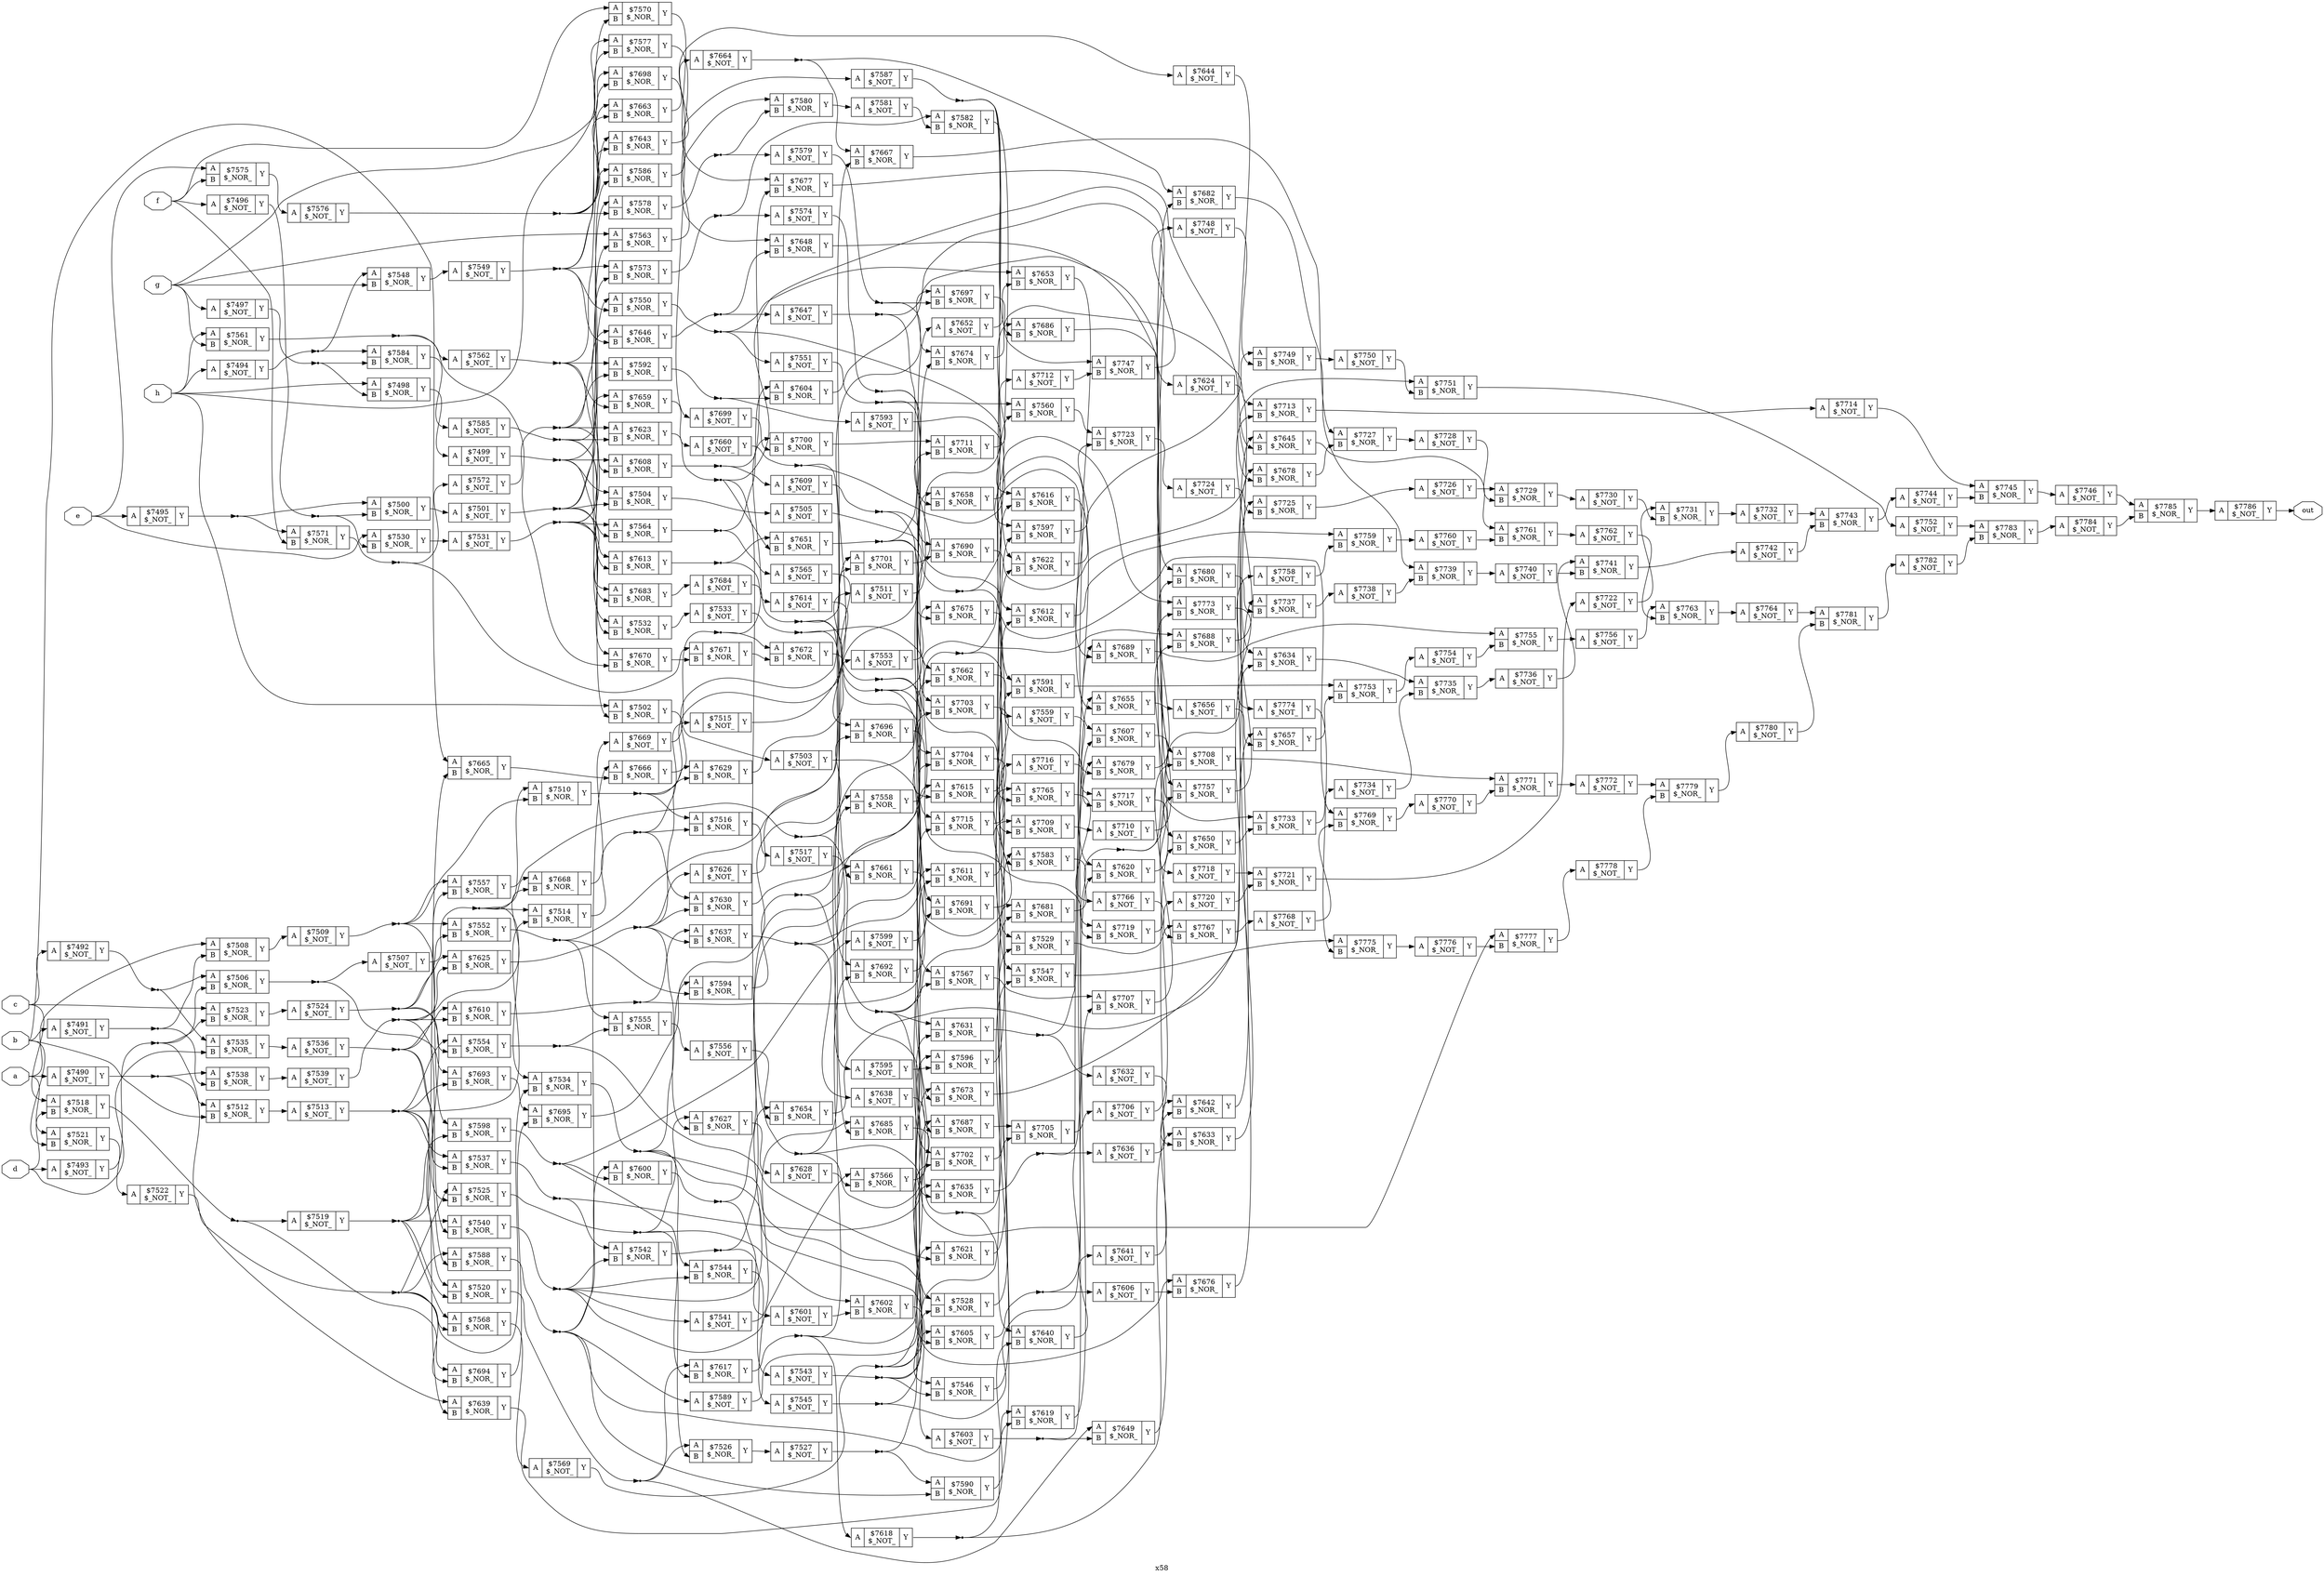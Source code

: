 digraph "x58" {
label="x58";
rankdir="LR";
remincross=true;
n297 [ shape=octagon, label="a", color="black", fontcolor="black" ];
n298 [ shape=octagon, label="b", color="black", fontcolor="black" ];
n299 [ shape=octagon, label="c", color="black", fontcolor="black" ];
n300 [ shape=octagon, label="d", color="black", fontcolor="black" ];
n301 [ shape=octagon, label="e", color="black", fontcolor="black" ];
n302 [ shape=octagon, label="f", color="black", fontcolor="black" ];
n303 [ shape=octagon, label="g", color="black", fontcolor="black" ];
n304 [ shape=octagon, label="h", color="black", fontcolor="black" ];
n305 [ shape=octagon, label="out", color="black", fontcolor="black" ];
c308 [ shape=record, label="{{<p306> A}|$7490\n$_NOT_|{<p307> Y}}" ];
c309 [ shape=record, label="{{<p306> A}|$7491\n$_NOT_|{<p307> Y}}" ];
c310 [ shape=record, label="{{<p306> A}|$7492\n$_NOT_|{<p307> Y}}" ];
c311 [ shape=record, label="{{<p306> A}|$7493\n$_NOT_|{<p307> Y}}" ];
c312 [ shape=record, label="{{<p306> A}|$7494\n$_NOT_|{<p307> Y}}" ];
c313 [ shape=record, label="{{<p306> A}|$7495\n$_NOT_|{<p307> Y}}" ];
c314 [ shape=record, label="{{<p306> A}|$7496\n$_NOT_|{<p307> Y}}" ];
c315 [ shape=record, label="{{<p306> A}|$7497\n$_NOT_|{<p307> Y}}" ];
c317 [ shape=record, label="{{<p306> A|<p316> B}|$7498\n$_NOR_|{<p307> Y}}" ];
c318 [ shape=record, label="{{<p306> A}|$7499\n$_NOT_|{<p307> Y}}" ];
c319 [ shape=record, label="{{<p306> A|<p316> B}|$7500\n$_NOR_|{<p307> Y}}" ];
c320 [ shape=record, label="{{<p306> A}|$7501\n$_NOT_|{<p307> Y}}" ];
c321 [ shape=record, label="{{<p306> A|<p316> B}|$7502\n$_NOR_|{<p307> Y}}" ];
c322 [ shape=record, label="{{<p306> A}|$7503\n$_NOT_|{<p307> Y}}" ];
c323 [ shape=record, label="{{<p306> A|<p316> B}|$7504\n$_NOR_|{<p307> Y}}" ];
c324 [ shape=record, label="{{<p306> A}|$7505\n$_NOT_|{<p307> Y}}" ];
c325 [ shape=record, label="{{<p306> A|<p316> B}|$7506\n$_NOR_|{<p307> Y}}" ];
c326 [ shape=record, label="{{<p306> A}|$7507\n$_NOT_|{<p307> Y}}" ];
c327 [ shape=record, label="{{<p306> A|<p316> B}|$7508\n$_NOR_|{<p307> Y}}" ];
c328 [ shape=record, label="{{<p306> A}|$7509\n$_NOT_|{<p307> Y}}" ];
c329 [ shape=record, label="{{<p306> A|<p316> B}|$7510\n$_NOR_|{<p307> Y}}" ];
c330 [ shape=record, label="{{<p306> A}|$7511\n$_NOT_|{<p307> Y}}" ];
c331 [ shape=record, label="{{<p306> A|<p316> B}|$7512\n$_NOR_|{<p307> Y}}" ];
c332 [ shape=record, label="{{<p306> A}|$7513\n$_NOT_|{<p307> Y}}" ];
c333 [ shape=record, label="{{<p306> A|<p316> B}|$7514\n$_NOR_|{<p307> Y}}" ];
c334 [ shape=record, label="{{<p306> A}|$7515\n$_NOT_|{<p307> Y}}" ];
c335 [ shape=record, label="{{<p306> A|<p316> B}|$7516\n$_NOR_|{<p307> Y}}" ];
c336 [ shape=record, label="{{<p306> A}|$7517\n$_NOT_|{<p307> Y}}" ];
c337 [ shape=record, label="{{<p306> A|<p316> B}|$7518\n$_NOR_|{<p307> Y}}" ];
c338 [ shape=record, label="{{<p306> A}|$7519\n$_NOT_|{<p307> Y}}" ];
c339 [ shape=record, label="{{<p306> A|<p316> B}|$7520\n$_NOR_|{<p307> Y}}" ];
c340 [ shape=record, label="{{<p306> A|<p316> B}|$7521\n$_NOR_|{<p307> Y}}" ];
c341 [ shape=record, label="{{<p306> A}|$7522\n$_NOT_|{<p307> Y}}" ];
c342 [ shape=record, label="{{<p306> A|<p316> B}|$7523\n$_NOR_|{<p307> Y}}" ];
c343 [ shape=record, label="{{<p306> A}|$7524\n$_NOT_|{<p307> Y}}" ];
c344 [ shape=record, label="{{<p306> A|<p316> B}|$7525\n$_NOR_|{<p307> Y}}" ];
c345 [ shape=record, label="{{<p306> A|<p316> B}|$7526\n$_NOR_|{<p307> Y}}" ];
c346 [ shape=record, label="{{<p306> A}|$7527\n$_NOT_|{<p307> Y}}" ];
c347 [ shape=record, label="{{<p306> A|<p316> B}|$7528\n$_NOR_|{<p307> Y}}" ];
c348 [ shape=record, label="{{<p306> A|<p316> B}|$7529\n$_NOR_|{<p307> Y}}" ];
c349 [ shape=record, label="{{<p306> A|<p316> B}|$7530\n$_NOR_|{<p307> Y}}" ];
c350 [ shape=record, label="{{<p306> A}|$7531\n$_NOT_|{<p307> Y}}" ];
c351 [ shape=record, label="{{<p306> A|<p316> B}|$7532\n$_NOR_|{<p307> Y}}" ];
c352 [ shape=record, label="{{<p306> A}|$7533\n$_NOT_|{<p307> Y}}" ];
c353 [ shape=record, label="{{<p306> A|<p316> B}|$7534\n$_NOR_|{<p307> Y}}" ];
c354 [ shape=record, label="{{<p306> A|<p316> B}|$7535\n$_NOR_|{<p307> Y}}" ];
c355 [ shape=record, label="{{<p306> A}|$7536\n$_NOT_|{<p307> Y}}" ];
c356 [ shape=record, label="{{<p306> A|<p316> B}|$7537\n$_NOR_|{<p307> Y}}" ];
c357 [ shape=record, label="{{<p306> A|<p316> B}|$7538\n$_NOR_|{<p307> Y}}" ];
c358 [ shape=record, label="{{<p306> A}|$7539\n$_NOT_|{<p307> Y}}" ];
c359 [ shape=record, label="{{<p306> A|<p316> B}|$7540\n$_NOR_|{<p307> Y}}" ];
c360 [ shape=record, label="{{<p306> A}|$7541\n$_NOT_|{<p307> Y}}" ];
c361 [ shape=record, label="{{<p306> A|<p316> B}|$7542\n$_NOR_|{<p307> Y}}" ];
c362 [ shape=record, label="{{<p306> A}|$7543\n$_NOT_|{<p307> Y}}" ];
c363 [ shape=record, label="{{<p306> A|<p316> B}|$7544\n$_NOR_|{<p307> Y}}" ];
c364 [ shape=record, label="{{<p306> A}|$7545\n$_NOT_|{<p307> Y}}" ];
c365 [ shape=record, label="{{<p306> A|<p316> B}|$7546\n$_NOR_|{<p307> Y}}" ];
c366 [ shape=record, label="{{<p306> A|<p316> B}|$7547\n$_NOR_|{<p307> Y}}" ];
c367 [ shape=record, label="{{<p306> A|<p316> B}|$7548\n$_NOR_|{<p307> Y}}" ];
c368 [ shape=record, label="{{<p306> A}|$7549\n$_NOT_|{<p307> Y}}" ];
c369 [ shape=record, label="{{<p306> A|<p316> B}|$7550\n$_NOR_|{<p307> Y}}" ];
c370 [ shape=record, label="{{<p306> A}|$7551\n$_NOT_|{<p307> Y}}" ];
c371 [ shape=record, label="{{<p306> A|<p316> B}|$7552\n$_NOR_|{<p307> Y}}" ];
c372 [ shape=record, label="{{<p306> A}|$7553\n$_NOT_|{<p307> Y}}" ];
c373 [ shape=record, label="{{<p306> A|<p316> B}|$7554\n$_NOR_|{<p307> Y}}" ];
c374 [ shape=record, label="{{<p306> A|<p316> B}|$7555\n$_NOR_|{<p307> Y}}" ];
c375 [ shape=record, label="{{<p306> A}|$7556\n$_NOT_|{<p307> Y}}" ];
c376 [ shape=record, label="{{<p306> A|<p316> B}|$7557\n$_NOR_|{<p307> Y}}" ];
c377 [ shape=record, label="{{<p306> A|<p316> B}|$7558\n$_NOR_|{<p307> Y}}" ];
c378 [ shape=record, label="{{<p306> A}|$7559\n$_NOT_|{<p307> Y}}" ];
c379 [ shape=record, label="{{<p306> A|<p316> B}|$7560\n$_NOR_|{<p307> Y}}" ];
c380 [ shape=record, label="{{<p306> A|<p316> B}|$7561\n$_NOR_|{<p307> Y}}" ];
c381 [ shape=record, label="{{<p306> A}|$7562\n$_NOT_|{<p307> Y}}" ];
c382 [ shape=record, label="{{<p306> A|<p316> B}|$7563\n$_NOR_|{<p307> Y}}" ];
c383 [ shape=record, label="{{<p306> A|<p316> B}|$7564\n$_NOR_|{<p307> Y}}" ];
c384 [ shape=record, label="{{<p306> A}|$7565\n$_NOT_|{<p307> Y}}" ];
c385 [ shape=record, label="{{<p306> A|<p316> B}|$7566\n$_NOR_|{<p307> Y}}" ];
c386 [ shape=record, label="{{<p306> A|<p316> B}|$7567\n$_NOR_|{<p307> Y}}" ];
c387 [ shape=record, label="{{<p306> A|<p316> B}|$7568\n$_NOR_|{<p307> Y}}" ];
c388 [ shape=record, label="{{<p306> A}|$7569\n$_NOT_|{<p307> Y}}" ];
c389 [ shape=record, label="{{<p306> A|<p316> B}|$7570\n$_NOR_|{<p307> Y}}" ];
c390 [ shape=record, label="{{<p306> A|<p316> B}|$7571\n$_NOR_|{<p307> Y}}" ];
c391 [ shape=record, label="{{<p306> A}|$7572\n$_NOT_|{<p307> Y}}" ];
c392 [ shape=record, label="{{<p306> A|<p316> B}|$7573\n$_NOR_|{<p307> Y}}" ];
c393 [ shape=record, label="{{<p306> A}|$7574\n$_NOT_|{<p307> Y}}" ];
c394 [ shape=record, label="{{<p306> A|<p316> B}|$7575\n$_NOR_|{<p307> Y}}" ];
c395 [ shape=record, label="{{<p306> A}|$7576\n$_NOT_|{<p307> Y}}" ];
c396 [ shape=record, label="{{<p306> A|<p316> B}|$7577\n$_NOR_|{<p307> Y}}" ];
c397 [ shape=record, label="{{<p306> A|<p316> B}|$7578\n$_NOR_|{<p307> Y}}" ];
c398 [ shape=record, label="{{<p306> A}|$7579\n$_NOT_|{<p307> Y}}" ];
c399 [ shape=record, label="{{<p306> A|<p316> B}|$7580\n$_NOR_|{<p307> Y}}" ];
c400 [ shape=record, label="{{<p306> A}|$7581\n$_NOT_|{<p307> Y}}" ];
c401 [ shape=record, label="{{<p306> A|<p316> B}|$7582\n$_NOR_|{<p307> Y}}" ];
c402 [ shape=record, label="{{<p306> A|<p316> B}|$7583\n$_NOR_|{<p307> Y}}" ];
c403 [ shape=record, label="{{<p306> A|<p316> B}|$7584\n$_NOR_|{<p307> Y}}" ];
c404 [ shape=record, label="{{<p306> A}|$7585\n$_NOT_|{<p307> Y}}" ];
c405 [ shape=record, label="{{<p306> A|<p316> B}|$7586\n$_NOR_|{<p307> Y}}" ];
c406 [ shape=record, label="{{<p306> A}|$7587\n$_NOT_|{<p307> Y}}" ];
c407 [ shape=record, label="{{<p306> A|<p316> B}|$7588\n$_NOR_|{<p307> Y}}" ];
c408 [ shape=record, label="{{<p306> A}|$7589\n$_NOT_|{<p307> Y}}" ];
c409 [ shape=record, label="{{<p306> A|<p316> B}|$7590\n$_NOR_|{<p307> Y}}" ];
c410 [ shape=record, label="{{<p306> A|<p316> B}|$7591\n$_NOR_|{<p307> Y}}" ];
c411 [ shape=record, label="{{<p306> A|<p316> B}|$7592\n$_NOR_|{<p307> Y}}" ];
c412 [ shape=record, label="{{<p306> A}|$7593\n$_NOT_|{<p307> Y}}" ];
c413 [ shape=record, label="{{<p306> A|<p316> B}|$7594\n$_NOR_|{<p307> Y}}" ];
c414 [ shape=record, label="{{<p306> A}|$7595\n$_NOT_|{<p307> Y}}" ];
c415 [ shape=record, label="{{<p306> A|<p316> B}|$7596\n$_NOR_|{<p307> Y}}" ];
c416 [ shape=record, label="{{<p306> A|<p316> B}|$7597\n$_NOR_|{<p307> Y}}" ];
c417 [ shape=record, label="{{<p306> A|<p316> B}|$7598\n$_NOR_|{<p307> Y}}" ];
c418 [ shape=record, label="{{<p306> A}|$7599\n$_NOT_|{<p307> Y}}" ];
c419 [ shape=record, label="{{<p306> A|<p316> B}|$7600\n$_NOR_|{<p307> Y}}" ];
c420 [ shape=record, label="{{<p306> A}|$7601\n$_NOT_|{<p307> Y}}" ];
c421 [ shape=record, label="{{<p306> A|<p316> B}|$7602\n$_NOR_|{<p307> Y}}" ];
c422 [ shape=record, label="{{<p306> A}|$7603\n$_NOT_|{<p307> Y}}" ];
c423 [ shape=record, label="{{<p306> A|<p316> B}|$7604\n$_NOR_|{<p307> Y}}" ];
c424 [ shape=record, label="{{<p306> A|<p316> B}|$7605\n$_NOR_|{<p307> Y}}" ];
c425 [ shape=record, label="{{<p306> A}|$7606\n$_NOT_|{<p307> Y}}" ];
c426 [ shape=record, label="{{<p306> A|<p316> B}|$7607\n$_NOR_|{<p307> Y}}" ];
c427 [ shape=record, label="{{<p306> A|<p316> B}|$7608\n$_NOR_|{<p307> Y}}" ];
c428 [ shape=record, label="{{<p306> A}|$7609\n$_NOT_|{<p307> Y}}" ];
c429 [ shape=record, label="{{<p306> A|<p316> B}|$7610\n$_NOR_|{<p307> Y}}" ];
c430 [ shape=record, label="{{<p306> A|<p316> B}|$7611\n$_NOR_|{<p307> Y}}" ];
c431 [ shape=record, label="{{<p306> A|<p316> B}|$7612\n$_NOR_|{<p307> Y}}" ];
c432 [ shape=record, label="{{<p306> A|<p316> B}|$7613\n$_NOR_|{<p307> Y}}" ];
c433 [ shape=record, label="{{<p306> A}|$7614\n$_NOT_|{<p307> Y}}" ];
c434 [ shape=record, label="{{<p306> A|<p316> B}|$7615\n$_NOR_|{<p307> Y}}" ];
c435 [ shape=record, label="{{<p306> A|<p316> B}|$7616\n$_NOR_|{<p307> Y}}" ];
c436 [ shape=record, label="{{<p306> A|<p316> B}|$7617\n$_NOR_|{<p307> Y}}" ];
c437 [ shape=record, label="{{<p306> A}|$7618\n$_NOT_|{<p307> Y}}" ];
c438 [ shape=record, label="{{<p306> A|<p316> B}|$7619\n$_NOR_|{<p307> Y}}" ];
c439 [ shape=record, label="{{<p306> A|<p316> B}|$7620\n$_NOR_|{<p307> Y}}" ];
c440 [ shape=record, label="{{<p306> A|<p316> B}|$7621\n$_NOR_|{<p307> Y}}" ];
c441 [ shape=record, label="{{<p306> A|<p316> B}|$7622\n$_NOR_|{<p307> Y}}" ];
c442 [ shape=record, label="{{<p306> A|<p316> B}|$7623\n$_NOR_|{<p307> Y}}" ];
c443 [ shape=record, label="{{<p306> A}|$7624\n$_NOT_|{<p307> Y}}" ];
c444 [ shape=record, label="{{<p306> A|<p316> B}|$7625\n$_NOR_|{<p307> Y}}" ];
c445 [ shape=record, label="{{<p306> A}|$7626\n$_NOT_|{<p307> Y}}" ];
c446 [ shape=record, label="{{<p306> A|<p316> B}|$7627\n$_NOR_|{<p307> Y}}" ];
c447 [ shape=record, label="{{<p306> A}|$7628\n$_NOT_|{<p307> Y}}" ];
c448 [ shape=record, label="{{<p306> A|<p316> B}|$7629\n$_NOR_|{<p307> Y}}" ];
c449 [ shape=record, label="{{<p306> A|<p316> B}|$7630\n$_NOR_|{<p307> Y}}" ];
c450 [ shape=record, label="{{<p306> A|<p316> B}|$7631\n$_NOR_|{<p307> Y}}" ];
c451 [ shape=record, label="{{<p306> A}|$7632\n$_NOT_|{<p307> Y}}" ];
c452 [ shape=record, label="{{<p306> A|<p316> B}|$7633\n$_NOR_|{<p307> Y}}" ];
c453 [ shape=record, label="{{<p306> A|<p316> B}|$7634\n$_NOR_|{<p307> Y}}" ];
c454 [ shape=record, label="{{<p306> A|<p316> B}|$7635\n$_NOR_|{<p307> Y}}" ];
c455 [ shape=record, label="{{<p306> A}|$7636\n$_NOT_|{<p307> Y}}" ];
c456 [ shape=record, label="{{<p306> A|<p316> B}|$7637\n$_NOR_|{<p307> Y}}" ];
c457 [ shape=record, label="{{<p306> A}|$7638\n$_NOT_|{<p307> Y}}" ];
c458 [ shape=record, label="{{<p306> A|<p316> B}|$7639\n$_NOR_|{<p307> Y}}" ];
c459 [ shape=record, label="{{<p306> A|<p316> B}|$7640\n$_NOR_|{<p307> Y}}" ];
c460 [ shape=record, label="{{<p306> A}|$7641\n$_NOT_|{<p307> Y}}" ];
c461 [ shape=record, label="{{<p306> A|<p316> B}|$7642\n$_NOR_|{<p307> Y}}" ];
c462 [ shape=record, label="{{<p306> A|<p316> B}|$7643\n$_NOR_|{<p307> Y}}" ];
c463 [ shape=record, label="{{<p306> A}|$7644\n$_NOT_|{<p307> Y}}" ];
c464 [ shape=record, label="{{<p306> A|<p316> B}|$7645\n$_NOR_|{<p307> Y}}" ];
c465 [ shape=record, label="{{<p306> A|<p316> B}|$7646\n$_NOR_|{<p307> Y}}" ];
c466 [ shape=record, label="{{<p306> A}|$7647\n$_NOT_|{<p307> Y}}" ];
c467 [ shape=record, label="{{<p306> A|<p316> B}|$7648\n$_NOR_|{<p307> Y}}" ];
c468 [ shape=record, label="{{<p306> A|<p316> B}|$7649\n$_NOR_|{<p307> Y}}" ];
c469 [ shape=record, label="{{<p306> A|<p316> B}|$7650\n$_NOR_|{<p307> Y}}" ];
c470 [ shape=record, label="{{<p306> A|<p316> B}|$7651\n$_NOR_|{<p307> Y}}" ];
c471 [ shape=record, label="{{<p306> A}|$7652\n$_NOT_|{<p307> Y}}" ];
c472 [ shape=record, label="{{<p306> A|<p316> B}|$7653\n$_NOR_|{<p307> Y}}" ];
c473 [ shape=record, label="{{<p306> A|<p316> B}|$7654\n$_NOR_|{<p307> Y}}" ];
c474 [ shape=record, label="{{<p306> A|<p316> B}|$7655\n$_NOR_|{<p307> Y}}" ];
c475 [ shape=record, label="{{<p306> A}|$7656\n$_NOT_|{<p307> Y}}" ];
c476 [ shape=record, label="{{<p306> A|<p316> B}|$7657\n$_NOR_|{<p307> Y}}" ];
c477 [ shape=record, label="{{<p306> A|<p316> B}|$7658\n$_NOR_|{<p307> Y}}" ];
c478 [ shape=record, label="{{<p306> A|<p316> B}|$7659\n$_NOR_|{<p307> Y}}" ];
c479 [ shape=record, label="{{<p306> A}|$7660\n$_NOT_|{<p307> Y}}" ];
c480 [ shape=record, label="{{<p306> A|<p316> B}|$7661\n$_NOR_|{<p307> Y}}" ];
c481 [ shape=record, label="{{<p306> A|<p316> B}|$7662\n$_NOR_|{<p307> Y}}" ];
c482 [ shape=record, label="{{<p306> A|<p316> B}|$7663\n$_NOR_|{<p307> Y}}" ];
c483 [ shape=record, label="{{<p306> A}|$7664\n$_NOT_|{<p307> Y}}" ];
c484 [ shape=record, label="{{<p306> A|<p316> B}|$7665\n$_NOR_|{<p307> Y}}" ];
c485 [ shape=record, label="{{<p306> A|<p316> B}|$7666\n$_NOR_|{<p307> Y}}" ];
c486 [ shape=record, label="{{<p306> A|<p316> B}|$7667\n$_NOR_|{<p307> Y}}" ];
c487 [ shape=record, label="{{<p306> A|<p316> B}|$7668\n$_NOR_|{<p307> Y}}" ];
c488 [ shape=record, label="{{<p306> A}|$7669\n$_NOT_|{<p307> Y}}" ];
c489 [ shape=record, label="{{<p306> A|<p316> B}|$7670\n$_NOR_|{<p307> Y}}" ];
c490 [ shape=record, label="{{<p306> A|<p316> B}|$7671\n$_NOR_|{<p307> Y}}" ];
c491 [ shape=record, label="{{<p306> A|<p316> B}|$7672\n$_NOR_|{<p307> Y}}" ];
c492 [ shape=record, label="{{<p306> A|<p316> B}|$7673\n$_NOR_|{<p307> Y}}" ];
c493 [ shape=record, label="{{<p306> A|<p316> B}|$7674\n$_NOR_|{<p307> Y}}" ];
c494 [ shape=record, label="{{<p306> A|<p316> B}|$7675\n$_NOR_|{<p307> Y}}" ];
c495 [ shape=record, label="{{<p306> A|<p316> B}|$7676\n$_NOR_|{<p307> Y}}" ];
c496 [ shape=record, label="{{<p306> A|<p316> B}|$7677\n$_NOR_|{<p307> Y}}" ];
c497 [ shape=record, label="{{<p306> A|<p316> B}|$7678\n$_NOR_|{<p307> Y}}" ];
c498 [ shape=record, label="{{<p306> A|<p316> B}|$7679\n$_NOR_|{<p307> Y}}" ];
c499 [ shape=record, label="{{<p306> A|<p316> B}|$7680\n$_NOR_|{<p307> Y}}" ];
c500 [ shape=record, label="{{<p306> A|<p316> B}|$7681\n$_NOR_|{<p307> Y}}" ];
c501 [ shape=record, label="{{<p306> A|<p316> B}|$7682\n$_NOR_|{<p307> Y}}" ];
c502 [ shape=record, label="{{<p306> A|<p316> B}|$7683\n$_NOR_|{<p307> Y}}" ];
c503 [ shape=record, label="{{<p306> A}|$7684\n$_NOT_|{<p307> Y}}" ];
c504 [ shape=record, label="{{<p306> A|<p316> B}|$7685\n$_NOR_|{<p307> Y}}" ];
c505 [ shape=record, label="{{<p306> A|<p316> B}|$7686\n$_NOR_|{<p307> Y}}" ];
c506 [ shape=record, label="{{<p306> A|<p316> B}|$7687\n$_NOR_|{<p307> Y}}" ];
c507 [ shape=record, label="{{<p306> A|<p316> B}|$7688\n$_NOR_|{<p307> Y}}" ];
c508 [ shape=record, label="{{<p306> A|<p316> B}|$7689\n$_NOR_|{<p307> Y}}" ];
c509 [ shape=record, label="{{<p306> A|<p316> B}|$7690\n$_NOR_|{<p307> Y}}" ];
c510 [ shape=record, label="{{<p306> A|<p316> B}|$7691\n$_NOR_|{<p307> Y}}" ];
c511 [ shape=record, label="{{<p306> A|<p316> B}|$7692\n$_NOR_|{<p307> Y}}" ];
c512 [ shape=record, label="{{<p306> A|<p316> B}|$7693\n$_NOR_|{<p307> Y}}" ];
c513 [ shape=record, label="{{<p306> A|<p316> B}|$7694\n$_NOR_|{<p307> Y}}" ];
c514 [ shape=record, label="{{<p306> A|<p316> B}|$7695\n$_NOR_|{<p307> Y}}" ];
c515 [ shape=record, label="{{<p306> A|<p316> B}|$7696\n$_NOR_|{<p307> Y}}" ];
c516 [ shape=record, label="{{<p306> A|<p316> B}|$7697\n$_NOR_|{<p307> Y}}" ];
c517 [ shape=record, label="{{<p306> A|<p316> B}|$7698\n$_NOR_|{<p307> Y}}" ];
c518 [ shape=record, label="{{<p306> A}|$7699\n$_NOT_|{<p307> Y}}" ];
c519 [ shape=record, label="{{<p306> A|<p316> B}|$7700\n$_NOR_|{<p307> Y}}" ];
c520 [ shape=record, label="{{<p306> A|<p316> B}|$7701\n$_NOR_|{<p307> Y}}" ];
c521 [ shape=record, label="{{<p306> A|<p316> B}|$7702\n$_NOR_|{<p307> Y}}" ];
c522 [ shape=record, label="{{<p306> A|<p316> B}|$7703\n$_NOR_|{<p307> Y}}" ];
c523 [ shape=record, label="{{<p306> A|<p316> B}|$7704\n$_NOR_|{<p307> Y}}" ];
c524 [ shape=record, label="{{<p306> A|<p316> B}|$7705\n$_NOR_|{<p307> Y}}" ];
c525 [ shape=record, label="{{<p306> A}|$7706\n$_NOT_|{<p307> Y}}" ];
c526 [ shape=record, label="{{<p306> A|<p316> B}|$7707\n$_NOR_|{<p307> Y}}" ];
c527 [ shape=record, label="{{<p306> A|<p316> B}|$7708\n$_NOR_|{<p307> Y}}" ];
c528 [ shape=record, label="{{<p306> A|<p316> B}|$7709\n$_NOR_|{<p307> Y}}" ];
c529 [ shape=record, label="{{<p306> A}|$7710\n$_NOT_|{<p307> Y}}" ];
c530 [ shape=record, label="{{<p306> A|<p316> B}|$7711\n$_NOR_|{<p307> Y}}" ];
c531 [ shape=record, label="{{<p306> A}|$7712\n$_NOT_|{<p307> Y}}" ];
c532 [ shape=record, label="{{<p306> A|<p316> B}|$7713\n$_NOR_|{<p307> Y}}" ];
c533 [ shape=record, label="{{<p306> A}|$7714\n$_NOT_|{<p307> Y}}" ];
c534 [ shape=record, label="{{<p306> A|<p316> B}|$7715\n$_NOR_|{<p307> Y}}" ];
c535 [ shape=record, label="{{<p306> A}|$7716\n$_NOT_|{<p307> Y}}" ];
c536 [ shape=record, label="{{<p306> A|<p316> B}|$7717\n$_NOR_|{<p307> Y}}" ];
c537 [ shape=record, label="{{<p306> A}|$7718\n$_NOT_|{<p307> Y}}" ];
c538 [ shape=record, label="{{<p306> A|<p316> B}|$7719\n$_NOR_|{<p307> Y}}" ];
c539 [ shape=record, label="{{<p306> A}|$7720\n$_NOT_|{<p307> Y}}" ];
c540 [ shape=record, label="{{<p306> A|<p316> B}|$7721\n$_NOR_|{<p307> Y}}" ];
c541 [ shape=record, label="{{<p306> A}|$7722\n$_NOT_|{<p307> Y}}" ];
c542 [ shape=record, label="{{<p306> A|<p316> B}|$7723\n$_NOR_|{<p307> Y}}" ];
c543 [ shape=record, label="{{<p306> A}|$7724\n$_NOT_|{<p307> Y}}" ];
c544 [ shape=record, label="{{<p306> A|<p316> B}|$7725\n$_NOR_|{<p307> Y}}" ];
c545 [ shape=record, label="{{<p306> A}|$7726\n$_NOT_|{<p307> Y}}" ];
c546 [ shape=record, label="{{<p306> A|<p316> B}|$7727\n$_NOR_|{<p307> Y}}" ];
c547 [ shape=record, label="{{<p306> A}|$7728\n$_NOT_|{<p307> Y}}" ];
c548 [ shape=record, label="{{<p306> A|<p316> B}|$7729\n$_NOR_|{<p307> Y}}" ];
c549 [ shape=record, label="{{<p306> A}|$7730\n$_NOT_|{<p307> Y}}" ];
c550 [ shape=record, label="{{<p306> A|<p316> B}|$7731\n$_NOR_|{<p307> Y}}" ];
c551 [ shape=record, label="{{<p306> A}|$7732\n$_NOT_|{<p307> Y}}" ];
c552 [ shape=record, label="{{<p306> A|<p316> B}|$7733\n$_NOR_|{<p307> Y}}" ];
c553 [ shape=record, label="{{<p306> A}|$7734\n$_NOT_|{<p307> Y}}" ];
c554 [ shape=record, label="{{<p306> A|<p316> B}|$7735\n$_NOR_|{<p307> Y}}" ];
c555 [ shape=record, label="{{<p306> A}|$7736\n$_NOT_|{<p307> Y}}" ];
c556 [ shape=record, label="{{<p306> A|<p316> B}|$7737\n$_NOR_|{<p307> Y}}" ];
c557 [ shape=record, label="{{<p306> A}|$7738\n$_NOT_|{<p307> Y}}" ];
c558 [ shape=record, label="{{<p306> A|<p316> B}|$7739\n$_NOR_|{<p307> Y}}" ];
c559 [ shape=record, label="{{<p306> A}|$7740\n$_NOT_|{<p307> Y}}" ];
c560 [ shape=record, label="{{<p306> A|<p316> B}|$7741\n$_NOR_|{<p307> Y}}" ];
c561 [ shape=record, label="{{<p306> A}|$7742\n$_NOT_|{<p307> Y}}" ];
c562 [ shape=record, label="{{<p306> A|<p316> B}|$7743\n$_NOR_|{<p307> Y}}" ];
c563 [ shape=record, label="{{<p306> A}|$7744\n$_NOT_|{<p307> Y}}" ];
c564 [ shape=record, label="{{<p306> A|<p316> B}|$7745\n$_NOR_|{<p307> Y}}" ];
c565 [ shape=record, label="{{<p306> A}|$7746\n$_NOT_|{<p307> Y}}" ];
c566 [ shape=record, label="{{<p306> A|<p316> B}|$7747\n$_NOR_|{<p307> Y}}" ];
c567 [ shape=record, label="{{<p306> A}|$7748\n$_NOT_|{<p307> Y}}" ];
c568 [ shape=record, label="{{<p306> A|<p316> B}|$7749\n$_NOR_|{<p307> Y}}" ];
c569 [ shape=record, label="{{<p306> A}|$7750\n$_NOT_|{<p307> Y}}" ];
c570 [ shape=record, label="{{<p306> A|<p316> B}|$7751\n$_NOR_|{<p307> Y}}" ];
c571 [ shape=record, label="{{<p306> A}|$7752\n$_NOT_|{<p307> Y}}" ];
c572 [ shape=record, label="{{<p306> A|<p316> B}|$7753\n$_NOR_|{<p307> Y}}" ];
c573 [ shape=record, label="{{<p306> A}|$7754\n$_NOT_|{<p307> Y}}" ];
c574 [ shape=record, label="{{<p306> A|<p316> B}|$7755\n$_NOR_|{<p307> Y}}" ];
c575 [ shape=record, label="{{<p306> A}|$7756\n$_NOT_|{<p307> Y}}" ];
c576 [ shape=record, label="{{<p306> A|<p316> B}|$7757\n$_NOR_|{<p307> Y}}" ];
c577 [ shape=record, label="{{<p306> A}|$7758\n$_NOT_|{<p307> Y}}" ];
c578 [ shape=record, label="{{<p306> A|<p316> B}|$7759\n$_NOR_|{<p307> Y}}" ];
c579 [ shape=record, label="{{<p306> A}|$7760\n$_NOT_|{<p307> Y}}" ];
c580 [ shape=record, label="{{<p306> A|<p316> B}|$7761\n$_NOR_|{<p307> Y}}" ];
c581 [ shape=record, label="{{<p306> A}|$7762\n$_NOT_|{<p307> Y}}" ];
c582 [ shape=record, label="{{<p306> A|<p316> B}|$7763\n$_NOR_|{<p307> Y}}" ];
c583 [ shape=record, label="{{<p306> A}|$7764\n$_NOT_|{<p307> Y}}" ];
c584 [ shape=record, label="{{<p306> A|<p316> B}|$7765\n$_NOR_|{<p307> Y}}" ];
c585 [ shape=record, label="{{<p306> A}|$7766\n$_NOT_|{<p307> Y}}" ];
c586 [ shape=record, label="{{<p306> A|<p316> B}|$7767\n$_NOR_|{<p307> Y}}" ];
c587 [ shape=record, label="{{<p306> A}|$7768\n$_NOT_|{<p307> Y}}" ];
c588 [ shape=record, label="{{<p306> A|<p316> B}|$7769\n$_NOR_|{<p307> Y}}" ];
c589 [ shape=record, label="{{<p306> A}|$7770\n$_NOT_|{<p307> Y}}" ];
c590 [ shape=record, label="{{<p306> A|<p316> B}|$7771\n$_NOR_|{<p307> Y}}" ];
c591 [ shape=record, label="{{<p306> A}|$7772\n$_NOT_|{<p307> Y}}" ];
c592 [ shape=record, label="{{<p306> A|<p316> B}|$7773\n$_NOR_|{<p307> Y}}" ];
c593 [ shape=record, label="{{<p306> A}|$7774\n$_NOT_|{<p307> Y}}" ];
c594 [ shape=record, label="{{<p306> A|<p316> B}|$7775\n$_NOR_|{<p307> Y}}" ];
c595 [ shape=record, label="{{<p306> A}|$7776\n$_NOT_|{<p307> Y}}" ];
c596 [ shape=record, label="{{<p306> A|<p316> B}|$7777\n$_NOR_|{<p307> Y}}" ];
c597 [ shape=record, label="{{<p306> A}|$7778\n$_NOT_|{<p307> Y}}" ];
c598 [ shape=record, label="{{<p306> A|<p316> B}|$7779\n$_NOR_|{<p307> Y}}" ];
c599 [ shape=record, label="{{<p306> A}|$7780\n$_NOT_|{<p307> Y}}" ];
c600 [ shape=record, label="{{<p306> A|<p316> B}|$7781\n$_NOR_|{<p307> Y}}" ];
c601 [ shape=record, label="{{<p306> A}|$7782\n$_NOT_|{<p307> Y}}" ];
c602 [ shape=record, label="{{<p306> A|<p316> B}|$7783\n$_NOR_|{<p307> Y}}" ];
c603 [ shape=record, label="{{<p306> A}|$7784\n$_NOT_|{<p307> Y}}" ];
c604 [ shape=record, label="{{<p306> A|<p316> B}|$7785\n$_NOR_|{<p307> Y}}" ];
c605 [ shape=record, label="{{<p306> A}|$7786\n$_NOT_|{<p307> Y}}" ];
c399:p307:e -> c400:p306:w [color="black", label=""];
c408:p307:e -> c506:p306:w [color="black", label=""];
c489:p307:e -> c490:p316:w [color="black", label=""];
c490:p307:e -> c491:p316:w [color="black", label=""];
c491:p307:e -> c534:p306:w [color="black", label=""];
c492:p307:e -> c556:p306:w [color="black", label=""];
c493:p307:e -> c532:p306:w [color="black", label=""];
c494:p307:e -> c588:p306:w [color="black", label=""];
c495:p307:e -> c497:p306:w [color="black", label=""];
c496:p307:e -> c497:p316:w [color="black", label=""];
c497:p307:e -> c546:p316:w [color="black", label=""];
c498:p307:e -> c499:p316:w [color="black", label=""];
n11 [ shape=point ];
c308:p307:e -> n11:w [color="black", label=""];
n11:e -> c331:p306:w [color="black", label=""];
n11:e -> c357:p306:w [color="black", label=""];
n110 [ shape=point ];
c318:p307:e -> n110:w [color="black", label=""];
n110:e -> c323:p306:w [color="black", label=""];
n110:e -> c351:p306:w [color="black", label=""];
n110:e -> c397:p306:w [color="black", label=""];
n110:e -> c427:p306:w [color="black", label=""];
c499:p307:e -> c556:p316:w [color="black", label=""];
n112 [ shape=point ];
c500:p307:e -> n112:w [color="black", label=""];
n112:e -> c501:p316:w [color="black", label=""];
n112:e -> c507:p316:w [color="black", label=""];
c501:p307:e -> c558:p306:w [color="black", label=""];
c502:p307:e -> c503:p306:w [color="black", label=""];
n115 [ shape=point ];
c503:p307:e -> n115:w [color="black", label=""];
n115:e -> c504:p316:w [color="black", label=""];
n115:e -> c515:p306:w [color="black", label=""];
n115:e -> c520:p316:w [color="black", label=""];
c504:p307:e -> c596:p306:w [color="black", label=""];
c505:p307:e -> c576:p306:w [color="black", label=""];
c506:p307:e -> c524:p306:w [color="black", label=""];
c507:p307:e -> c532:p316:w [color="black", label=""];
c409:p307:e -> c410:p316:w [color="black", label=""];
c508:p307:e -> c574:p306:w [color="black", label=""];
c319:p307:e -> c320:p306:w [color="black", label=""];
c509:p307:e -> c570:p306:w [color="black", label=""];
c510:p307:e -> c584:p306:w [color="black", label=""];
c511:p307:e -> c534:p316:w [color="black", label=""];
c512:p307:e -> c514:p306:w [color="black", label=""];
c513:p307:e -> c514:p316:w [color="black", label=""];
c514:p307:e -> c515:p316:w [color="black", label=""];
c515:p307:e -> c538:p316:w [color="black", label=""];
c516:p307:e -> c566:p306:w [color="black", label=""];
c410:p307:e -> c572:p306:w [color="black", label=""];
c517:p307:e -> c518:p306:w [color="black", label=""];
c518:p307:e -> c519:p316:w [color="black", label=""];
n132 [ shape=point ];
c320:p307:e -> n132:w [color="black", label=""];
n132:e -> c321:p316:w [color="black", label=""];
n132:e -> c323:p316:w [color="black", label=""];
n132:e -> c369:p306:w [color="black", label=""];
n132:e -> c478:p306:w [color="black", label=""];
n132:e -> c502:p306:w [color="black", label=""];
c519:p307:e -> c530:p306:w [color="black", label=""];
c520:p307:e -> c530:p316:w [color="black", label=""];
c521:p307:e -> c524:p316:w [color="black", label=""];
c522:p307:e -> c584:p316:w [color="black", label=""];
c523:p307:e -> c528:p316:w [color="black", label=""];
c524:p307:e -> c525:p306:w [color="black", label=""];
c525:p307:e -> c576:p316:w [color="black", label=""];
n14 [ shape=point ];
c411:p307:e -> n14:w [color="black", label=""];
n14:e -> c412:p306:w [color="black", label=""];
n14:e -> c423:p316:w [color="black", label=""];
c526:p307:e -> c527:p316:w [color="black", label=""];
c527:p307:e -> c590:p306:w [color="black", label=""];
c528:p307:e -> c529:p306:w [color="black", label=""];
c321:p307:e -> c322:p306:w [color="black", label=""];
c529:p307:e -> c592:p316:w [color="black", label=""];
c530:p307:e -> c531:p306:w [color="black", label=""];
c531:p307:e -> c566:p316:w [color="black", label=""];
c532:p307:e -> c533:p306:w [color="black", label=""];
c533:p307:e -> c564:p306:w [color="black", label=""];
c534:p307:e -> c535:p306:w [color="black", label=""];
c412:p307:e -> c416:p306:w [color="black", label=""];
c535:p307:e -> c536:p316:w [color="black", label=""];
c536:p307:e -> c537:p306:w [color="black", label=""];
c537:p307:e -> c540:p306:w [color="black", label=""];
c538:p307:e -> c539:p306:w [color="black", label=""];
c322:p307:e -> c521:p306:w [color="black", label=""];
c539:p307:e -> c540:p316:w [color="black", label=""];
c540:p307:e -> c541:p306:w [color="black", label=""];
c541:p307:e -> c550:p306:w [color="black", label=""];
c542:p307:e -> c543:p306:w [color="black", label=""];
c543:p307:e -> c544:p316:w [color="black", label=""];
n16 [ shape=point ];
c413:p307:e -> n16:w [color="black", label=""];
n16:e -> c414:p306:w [color="black", label=""];
n16:e -> c493:p316:w [color="black", label=""];
c544:p307:e -> c545:p306:w [color="black", label=""];
c545:p307:e -> c548:p306:w [color="black", label=""];
c546:p307:e -> c547:p306:w [color="black", label=""];
c547:p307:e -> c548:p316:w [color="black", label=""];
c548:p307:e -> c549:p306:w [color="black", label=""];
c323:p307:e -> c324:p306:w [color="black", label=""];
c549:p307:e -> c550:p316:w [color="black", label=""];
c550:p307:e -> c551:p306:w [color="black", label=""];
c551:p307:e -> c562:p306:w [color="black", label=""];
c552:p307:e -> c553:p306:w [color="black", label=""];
c414:p307:e -> c415:p316:w [color="black", label=""];
c553:p307:e -> c554:p316:w [color="black", label=""];
c554:p307:e -> c555:p306:w [color="black", label=""];
c555:p307:e -> c560:p306:w [color="black", label=""];
c556:p307:e -> c557:p306:w [color="black", label=""];
c557:p307:e -> c558:p316:w [color="black", label=""];
c558:p307:e -> c559:p306:w [color="black", label=""];
n176 [ shape=point ];
c324:p307:e -> n176:w [color="black", label=""];
n176:e -> c348:p306:w [color="black", label=""];
n176:e -> c426:p306:w [color="black", label=""];
c559:p307:e -> c560:p316:w [color="black", label=""];
c560:p307:e -> c561:p306:w [color="black", label=""];
c561:p307:e -> c562:p316:w [color="black", label=""];
c415:p307:e -> c416:p316:w [color="black", label=""];
c562:p307:e -> c563:p306:w [color="black", label=""];
c563:p307:e -> c564:p316:w [color="black", label=""];
c564:p307:e -> c565:p306:w [color="black", label=""];
c565:p307:e -> c604:p306:w [color="black", label=""];
c566:p307:e -> c567:p306:w [color="black", label=""];
c567:p307:e -> c568:p316:w [color="black", label=""];
c568:p307:e -> c569:p306:w [color="black", label=""];
n187 [ shape=point ];
c325:p307:e -> n187:w [color="black", label=""];
n187:e -> c326:p306:w [color="black", label=""];
n187:e -> c512:p306:w [color="black", label=""];
c569:p307:e -> c570:p316:w [color="black", label=""];
c570:p307:e -> c571:p306:w [color="black", label=""];
c416:p307:e -> c542:p316:w [color="black", label=""];
c571:p307:e -> c602:p306:w [color="black", label=""];
c572:p307:e -> c573:p306:w [color="black", label=""];
c573:p307:e -> c574:p316:w [color="black", label=""];
c574:p307:e -> c575:p306:w [color="black", label=""];
c575:p307:e -> c582:p306:w [color="black", label=""];
c576:p307:e -> c577:p306:w [color="black", label=""];
c577:p307:e -> c578:p316:w [color="black", label=""];
c578:p307:e -> c579:p306:w [color="black", label=""];
n198 [ shape=point ];
c326:p307:e -> n198:w [color="black", label=""];
n198:e -> c329:p306:w [color="black", label=""];
n198:e -> c333:p306:w [color="black", label=""];
n198:e -> c353:p306:w [color="black", label=""];
n198:e -> c487:p306:w [color="black", label=""];
c579:p307:e -> c580:p316:w [color="black", label=""];
c400:p307:e -> c401:p316:w [color="black", label=""];
n20 [ shape=point ];
c417:p307:e -> n20:w [color="black", label=""];
n20:e -> c418:p306:w [color="black", label=""];
n20:e -> c419:p316:w [color="black", label=""];
n20:e -> c436:p316:w [color="black", label=""];
c580:p307:e -> c581:p306:w [color="black", label=""];
c581:p307:e -> c582:p316:w [color="black", label=""];
c582:p307:e -> c583:p306:w [color="black", label=""];
c583:p307:e -> c600:p306:w [color="black", label=""];
c584:p307:e -> c585:p306:w [color="black", label=""];
c585:p307:e -> c586:p316:w [color="black", label=""];
c586:p307:e -> c587:p306:w [color="black", label=""];
c587:p307:e -> c588:p316:w [color="black", label=""];
c588:p307:e -> c589:p306:w [color="black", label=""];
c327:p307:e -> c328:p306:w [color="black", label=""];
c418:p307:e -> c434:p306:w [color="black", label=""];
c589:p307:e -> c590:p316:w [color="black", label=""];
c590:p307:e -> c591:p306:w [color="black", label=""];
c591:p307:e -> c598:p306:w [color="black", label=""];
c592:p307:e -> c593:p306:w [color="black", label=""];
c593:p307:e -> c594:p316:w [color="black", label=""];
c594:p307:e -> c595:p306:w [color="black", label=""];
c595:p307:e -> c596:p316:w [color="black", label=""];
c596:p307:e -> c597:p306:w [color="black", label=""];
c597:p307:e -> c598:p316:w [color="black", label=""];
c598:p307:e -> c599:p306:w [color="black", label=""];
n22 [ shape=point ];
c309:p307:e -> n22:w [color="black", label=""];
n22:e -> c327:p316:w [color="black", label=""];
n22:e -> c357:p316:w [color="black", label=""];
n220 [ shape=point ];
c328:p307:e -> n220:w [color="black", label=""];
n220:e -> c329:p316:w [color="black", label=""];
n220:e -> c371:p306:w [color="black", label=""];
n220:e -> c376:p306:w [color="black", label=""];
n220:e -> c417:p306:w [color="black", label=""];
c599:p307:e -> c600:p316:w [color="black", label=""];
c600:p307:e -> c601:p306:w [color="black", label=""];
c601:p307:e -> c602:p316:w [color="black", label=""];
c602:p307:e -> c603:p306:w [color="black", label=""];
c603:p307:e -> c604:p316:w [color="black", label=""];
c604:p307:e -> c605:p306:w [color="black", label=""];
n227 [ shape=point ];
c329:p307:e -> n227:w [color="black", label=""];
n227:e -> c330:p306:w [color="black", label=""];
n227:e -> c335:p306:w [color="black", label=""];
n227:e -> c448:p306:w [color="black", label=""];
c330:p307:e -> c505:p306:w [color="black", label=""];
c331:p307:e -> c332:p306:w [color="black", label=""];
n23 [ shape=point ];
c419:p307:e -> n23:w [color="black", label=""];
n23:e -> c420:p306:w [color="black", label=""];
n23:e -> c481:p316:w [color="black", label=""];
n230 [ shape=point ];
c332:p307:e -> n230:w [color="black", label=""];
n230:e -> c333:p316:w [color="black", label=""];
n230:e -> c339:p306:w [color="black", label=""];
n230:e -> c356:p306:w [color="black", label=""];
n230:e -> c373:p306:w [color="black", label=""];
n230:e -> c458:p316:w [color="black", label=""];
n230:e -> c512:p316:w [color="black", label=""];
n231 [ shape=point ];
c333:p307:e -> n231:w [color="black", label=""];
n231:e -> c334:p306:w [color="black", label=""];
n231:e -> c335:p316:w [color="black", label=""];
n231:e -> c449:p306:w [color="black", label=""];
c334:p307:e -> c516:p306:w [color="black", label=""];
c335:p307:e -> c336:p306:w [color="black", label=""];
n234 [ shape=point ];
c336:p307:e -> n234:w [color="black", label=""];
n234:e -> c347:p306:w [color="black", label=""];
n234:e -> c430:p306:w [color="black", label=""];
n234:e -> c450:p306:w [color="black", label=""];
n234:e -> c500:p306:w [color="black", label=""];
n235 [ shape=point ];
c337:p307:e -> n235:w [color="black", label=""];
n235:e -> c338:p306:w [color="black", label=""];
n235:e -> c513:p306:w [color="black", label=""];
n236 [ shape=point ];
c338:p307:e -> n236:w [color="black", label=""];
n236:e -> c339:p316:w [color="black", label=""];
n236:e -> c359:p306:w [color="black", label=""];
n236:e -> c387:p306:w [color="black", label=""];
n236:e -> c417:p316:w [color="black", label=""];
n236:e -> c484:p316:w [color="black", label=""];
n237 [ shape=point ];
c339:p307:e -> n237:w [color="black", label=""];
n237:e -> c345:p306:w [color="black", label=""];
n237:e -> c436:p306:w [color="black", label=""];
n237:e -> c468:p306:w [color="black", label=""];
c340:p307:e -> c341:p306:w [color="black", label=""];
n239 [ shape=point ];
c341:p307:e -> n239:w [color="black", label=""];
n239:e -> c344:p306:w [color="black", label=""];
n239:e -> c353:p316:w [color="black", label=""];
n239:e -> c387:p316:w [color="black", label=""];
n239:e -> c407:p306:w [color="black", label=""];
n239:e -> c513:p316:w [color="black", label=""];
c420:p307:e -> c421:p316:w [color="black", label=""];
c342:p307:e -> c343:p306:w [color="black", label=""];
n241 [ shape=point ];
c343:p307:e -> n241:w [color="black", label=""];
n241:e -> c344:p316:w [color="black", label=""];
n241:e -> c371:p316:w [color="black", label=""];
n241:e -> c373:p316:w [color="black", label=""];
n241:e -> c444:p306:w [color="black", label=""];
n242 [ shape=point ];
c344:p307:e -> n242:w [color="black", label=""];
n242:e -> c345:p316:w [color="black", label=""];
n242:e -> c421:p306:w [color="black", label=""];
n242:e -> c446:p306:w [color="black", label=""];
c345:p307:e -> c346:p306:w [color="black", label=""];
n244 [ shape=point ];
c346:p307:e -> n244:w [color="black", label=""];
n244:e -> c347:p316:w [color="black", label=""];
n244:e -> c409:p306:w [color="black", label=""];
c347:p307:e -> c348:p316:w [color="black", label=""];
c348:p307:e -> c586:p306:w [color="black", label=""];
c349:p307:e -> c350:p306:w [color="black", label=""];
n248 [ shape=point ];
c350:p307:e -> n248:w [color="black", label=""];
n248:e -> c351:p316:w [color="black", label=""];
n248:e -> c382:p316:w [color="black", label=""];
n248:e -> c383:p306:w [color="black", label=""];
n248:e -> c432:p306:w [color="black", label=""];
n248:e -> c465:p306:w [color="black", label=""];
n248:e -> c489:p306:w [color="black", label=""];
c351:p307:e -> c352:p306:w [color="black", label=""];
c421:p307:e -> c422:p306:w [color="black", label=""];
n250 [ shape=point ];
c352:p307:e -> n250:w [color="black", label=""];
n250:e -> c366:p306:w [color="black", label=""];
n250:e -> c511:p306:w [color="black", label=""];
n251 [ shape=point ];
c353:p307:e -> n251:w [color="black", label=""];
n251:e -> c363:p306:w [color="black", label=""];
n251:e -> c365:p306:w [color="black", label=""];
n251:e -> c413:p306:w [color="black", label=""];
n251:e -> c495:p306:w [color="black", label=""];
c354:p307:e -> c355:p306:w [color="black", label=""];
n253 [ shape=point ];
c355:p307:e -> n253:w [color="black", label=""];
n253:e -> c356:p316:w [color="black", label=""];
n253:e -> c376:p316:w [color="black", label=""];
n253:e -> c407:p316:w [color="black", label=""];
n253:e -> c429:p306:w [color="black", label=""];
n254 [ shape=point ];
c356:p307:e -> n254:w [color="black", label=""];
n254:e -> c361:p306:w [color="black", label=""];
n254:e -> c415:p306:w [color="black", label=""];
c357:p307:e -> c358:p306:w [color="black", label=""];
n256 [ shape=point ];
c358:p307:e -> n256:w [color="black", label=""];
n256:e -> c359:p316:w [color="black", label=""];
n256:e -> c429:p316:w [color="black", label=""];
n256:e -> c444:p316:w [color="black", label=""];
n256:e -> c487:p316:w [color="black", label=""];
n257 [ shape=point ];
c359:p307:e -> n257:w [color="black", label=""];
n257:e -> c360:p306:w [color="black", label=""];
n257:e -> c361:p316:w [color="black", label=""];
n257:e -> c363:p316:w [color="black", label=""];
n257:e -> c385:p306:w [color="black", label=""];
n257:e -> c473:p306:w [color="black", label=""];
c360:p307:e -> c504:p306:w [color="black", label=""];
n259 [ shape=point ];
c361:p307:e -> n259:w [color="black", label=""];
n259:e -> c362:p306:w [color="black", label=""];
n259:e -> c480:p306:w [color="black", label=""];
n26 [ shape=point ];
c422:p307:e -> n26:w [color="black", label=""];
n26:e -> c468:p316:w [color="black", label=""];
n26:e -> c526:p316:w [color="black", label=""];
n260 [ shape=point ];
c362:p307:e -> n260:w [color="black", label=""];
n260:e -> c365:p316:w [color="black", label=""];
n260:e -> c424:p306:w [color="black", label=""];
n260:e -> c454:p306:w [color="black", label=""];
c363:p307:e -> c364:p306:w [color="black", label=""];
n262 [ shape=point ];
c364:p307:e -> n262:w [color="black", label=""];
n262:e -> c440:p306:w [color="black", label=""];
n262:e -> c498:p306:w [color="black", label=""];
c365:p307:e -> c366:p316:w [color="black", label=""];
c366:p307:e -> c594:p306:w [color="black", label=""];
c367:p307:e -> c368:p306:w [color="black", label=""];
n266 [ shape=point ];
c368:p307:e -> n266:w [color="black", label=""];
n266:e -> c369:p316:w [color="black", label=""];
n266:e -> c389:p316:w [color="black", label=""];
n266:e -> c392:p306:w [color="black", label=""];
n266:e -> c465:p316:w [color="black", label=""];
n266:e -> c482:p306:w [color="black", label=""];
n267 [ shape=point ];
c369:p307:e -> n267:w [color="black", label=""];
n267:e -> c370:p306:w [color="black", label=""];
n267:e -> c435:p306:w [color="black", label=""];
n267:e -> c472:p306:w [color="black", label=""];
n268 [ shape=point ];
c370:p307:e -> n268:w [color="black", label=""];
n268:e -> c379:p306:w [color="black", label=""];
n268:e -> c522:p306:w [color="black", label=""];
n269 [ shape=point ];
c371:p307:e -> n269:w [color="black", label=""];
n269:e -> c372:p306:w [color="black", label=""];
n269:e -> c374:p306:w [color="black", label=""];
n269:e -> c413:p316:w [color="black", label=""];
c423:p307:e -> c527:p306:w [color="black", label=""];
c372:p307:e -> c494:p306:w [color="black", label=""];
n271 [ shape=point ];
c373:p307:e -> n271:w [color="black", label=""];
n271:e -> c374:p316:w [color="black", label=""];
n271:e -> c440:p316:w [color="black", label=""];
c374:p307:e -> c375:p306:w [color="black", label=""];
n273 [ shape=point ];
c375:p307:e -> n273:w [color="black", label=""];
n273:e -> c377:p306:w [color="black", label=""];
n273:e -> c385:p316:w [color="black", label=""];
n273:e -> c424:p316:w [color="black", label=""];
n274 [ shape=point ];
c376:p307:e -> n274:w [color="black", label=""];
n274:e -> c377:p316:w [color="black", label=""];
n274:e -> c454:p316:w [color="black", label=""];
n275 [ shape=point ];
c377:p307:e -> n275:w [color="black", label=""];
n275:e -> c378:p306:w [color="black", label=""];
n275:e -> c379:p316:w [color="black", label=""];
c378:p307:e -> c498:p316:w [color="black", label=""];
c379:p307:e -> c542:p306:w [color="black", label=""];
n278 [ shape=point ];
c380:p307:e -> n278:w [color="black", label=""];
n278:e -> c381:p306:w [color="black", label=""];
n278:e -> c489:p316:w [color="black", label=""];
n279 [ shape=point ];
c381:p307:e -> n279:w [color="black", label=""];
n279:e -> c383:p316:w [color="black", label=""];
n279:e -> c411:p306:w [color="black", label=""];
n279:e -> c462:p306:w [color="black", label=""];
n279:e -> c478:p316:w [color="black", label=""];
n28 [ shape=point ];
c424:p307:e -> n28:w [color="black", label=""];
n28:e -> c425:p306:w [color="black", label=""];
n28:e -> c426:p316:w [color="black", label=""];
c382:p307:e -> c399:p306:w [color="black", label=""];
n281 [ shape=point ];
c383:p307:e -> n281:w [color="black", label=""];
n281:e -> c384:p306:w [color="black", label=""];
n281:e -> c423:p306:w [color="black", label=""];
n282 [ shape=point ];
c384:p307:e -> n282:w [color="black", label=""];
n282:e -> c386:p306:w [color="black", label=""];
n282:e -> c523:p306:w [color="black", label=""];
c385:p307:e -> c386:p316:w [color="black", label=""];
c386:p307:e -> c526:p306:w [color="black", label=""];
c387:p307:e -> c388:p306:w [color="black", label=""];
n286 [ shape=point ];
c388:p307:e -> n286:w [color="black", label=""];
n286:e -> c402:p306:w [color="black", label=""];
n286:e -> c492:p306:w [color="black", label=""];
n286:e -> c521:p316:w [color="black", label=""];
c389:p307:e -> c496:p306:w [color="black", label=""];
n288 [ shape=point ];
c390:p307:e -> n288:w [color="black", label=""];
n288:e -> c391:p306:w [color="black", label=""];
n288:e -> c490:p306:w [color="black", label=""];
n289 [ shape=point ];
c391:p307:e -> n289:w [color="black", label=""];
n289:e -> c392:p316:w [color="black", label=""];
n289:e -> c411:p316:w [color="black", label=""];
n289:e -> c427:p316:w [color="black", label=""];
n289:e -> c442:p306:w [color="black", label=""];
c425:p307:e -> c495:p316:w [color="black", label=""];
n290 [ shape=point ];
c392:p307:e -> n290:w [color="black", label=""];
n290:e -> c393:p306:w [color="black", label=""];
n290:e -> c401:p306:w [color="black", label=""];
n291 [ shape=point ];
c393:p307:e -> n291:w [color="black", label=""];
n291:e -> c481:p306:w [color="black", label=""];
n291:e -> c509:p306:w [color="black", label=""];
c394:p307:e -> c395:p306:w [color="black", label=""];
n293 [ shape=point ];
c395:p307:e -> n293:w [color="black", label=""];
n293:e -> c396:p316:w [color="black", label=""];
n293:e -> c397:p316:w [color="black", label=""];
n293:e -> c405:p306:w [color="black", label=""];
n293:e -> c462:p316:w [color="black", label=""];
n293:e -> c482:p316:w [color="black", label=""];
n293:e -> c517:p316:w [color="black", label=""];
c396:p307:e -> c467:p306:w [color="black", label=""];
n295 [ shape=point ];
c397:p307:e -> n295:w [color="black", label=""];
n295:e -> c398:p306:w [color="black", label=""];
n295:e -> c399:p316:w [color="black", label=""];
n296 [ shape=point ];
c398:p307:e -> n296:w [color="black", label=""];
n296:e -> c493:p306:w [color="black", label=""];
n296:e -> c516:p316:w [color="black", label=""];
n297:e -> c308:p306:w [color="black", label=""];
n297:e -> c327:p306:w [color="black", label=""];
n297:e -> c340:p306:w [color="black", label=""];
n298:e -> c309:p306:w [color="black", label=""];
n298:e -> c331:p316:w [color="black", label=""];
n298:e -> c340:p316:w [color="black", label=""];
n298:e -> c484:p306:w [color="black", label=""];
n299:e -> c310:p306:w [color="black", label=""];
n299:e -> c337:p306:w [color="black", label=""];
n299:e -> c342:p306:w [color="black", label=""];
c401:p307:e -> c402:p316:w [color="black", label=""];
c426:p307:e -> c552:p306:w [color="black", label=""];
n300:e -> c311:p306:w [color="black", label=""];
n300:e -> c337:p316:w [color="black", label=""];
n300:e -> c354:p316:w [color="black", label=""];
n301:e -> c313:p306:w [color="black", label=""];
n301:e -> c349:p306:w [color="black", label=""];
n301:e -> c394:p306:w [color="black", label=""];
n302:e -> c314:p306:w [color="black", label=""];
n302:e -> c389:p306:w [color="black", label=""];
n302:e -> c390:p316:w [color="black", label=""];
n302:e -> c394:p316:w [color="black", label=""];
n303:e -> c315:p306:w [color="black", label=""];
n303:e -> c367:p316:w [color="black", label=""];
n303:e -> c380:p316:w [color="black", label=""];
n303:e -> c382:p306:w [color="black", label=""];
n303:e -> c517:p306:w [color="black", label=""];
n304:e -> c312:p306:w [color="black", label=""];
n304:e -> c317:p306:w [color="black", label=""];
n304:e -> c321:p306:w [color="black", label=""];
n304:e -> c380:p306:w [color="black", label=""];
n304:e -> c396:p306:w [color="black", label=""];
c605:p307:e -> n305:w [color="black", label=""];
n31 [ shape=point ];
c427:p307:e -> n31:w [color="black", label=""];
n31:e -> c428:p306:w [color="black", label=""];
n31:e -> c496:p316:w [color="black", label=""];
n32 [ shape=point ];
c428:p307:e -> n32:w [color="black", label=""];
n32:e -> c431:p306:w [color="black", label=""];
n32:e -> c510:p306:w [color="black", label=""];
n33 [ shape=point ];
c310:p307:e -> n33:w [color="black", label=""];
n33:e -> c325:p306:w [color="black", label=""];
n33:e -> c354:p306:w [color="black", label=""];
n34 [ shape=point ];
c429:p307:e -> n34:w [color="black", label=""];
n34:e -> c430:p316:w [color="black", label=""];
n34:e -> c456:p306:w [color="black", label=""];
c430:p307:e -> c431:p316:w [color="black", label=""];
c431:p307:e -> c578:p306:w [color="black", label=""];
n37 [ shape=point ];
c432:p307:e -> n37:w [color="black", label=""];
n37:e -> c433:p306:w [color="black", label=""];
n37:e -> c470:p306:w [color="black", label=""];
n38 [ shape=point ];
c433:p307:e -> n38:w [color="black", label=""];
n38:e -> c434:p316:w [color="black", label=""];
n38:e -> c506:p316:w [color="black", label=""];
n38:e -> c507:p306:w [color="black", label=""];
c434:p307:e -> c435:p316:w [color="black", label=""];
c402:p307:e -> c538:p306:w [color="black", label=""];
c435:p307:e -> c439:p306:w [color="black", label=""];
n41 [ shape=point ];
c436:p307:e -> n41:w [color="black", label=""];
n41:e -> c437:p306:w [color="black", label=""];
n41:e -> c510:p316:w [color="black", label=""];
n41:e -> c511:p316:w [color="black", label=""];
n42 [ shape=point ];
c437:p307:e -> n42:w [color="black", label=""];
n42:e -> c438:p316:w [color="black", label=""];
n42:e -> c452:p306:w [color="black", label=""];
c438:p307:e -> c439:p316:w [color="black", label=""];
n44 [ shape=point ];
c311:p307:e -> n44:w [color="black", label=""];
n44:e -> c325:p316:w [color="black", label=""];
n44:e -> c342:p316:w [color="black", label=""];
n44:e -> c458:p306:w [color="black", label=""];
c439:p307:e -> c544:p306:w [color="black", label=""];
c440:p307:e -> c441:p316:w [color="black", label=""];
c441:p307:e -> c568:p306:w [color="black", label=""];
n48 [ shape=point ];
c442:p307:e -> n48:w [color="black", label=""];
n48:e -> c443:p306:w [color="black", label=""];
n48:e -> c470:p316:w [color="black", label=""];
n48:e -> c473:p316:w [color="black", label=""];
c443:p307:e -> c453:p306:w [color="black", label=""];
c403:p307:e -> c404:p306:w [color="black", label=""];
n50 [ shape=point ];
c444:p307:e -> n50:w [color="black", label=""];
n50:e -> c445:p306:w [color="black", label=""];
n50:e -> c446:p316:w [color="black", label=""];
n50:e -> c448:p316:w [color="black", label=""];
n50:e -> c449:p316:w [color="black", label=""];
n50:e -> c456:p316:w [color="black", label=""];
c445:p307:e -> c520:p306:w [color="black", label=""];
c446:p307:e -> c447:p306:w [color="black", label=""];
c447:p307:e -> c450:p316:w [color="black", label=""];
c448:p307:e -> c477:p306:w [color="black", label=""];
n55 [ shape=point ];
c312:p307:e -> n55:w [color="black", label=""];
n55:e -> c367:p306:w [color="black", label=""];
n55:e -> c403:p306:w [color="black", label=""];
c449:p307:e -> c523:p316:w [color="black", label=""];
n57 [ shape=point ];
c450:p307:e -> n57:w [color="black", label=""];
n57:e -> c451:p306:w [color="black", label=""];
n57:e -> c508:p306:w [color="black", label=""];
c451:p307:e -> c452:p316:w [color="black", label=""];
c452:p307:e -> c453:p316:w [color="black", label=""];
n6 [ shape=point ];
c404:p307:e -> n6:w [color="black", label=""];
n6:e -> c405:p316:w [color="black", label=""];
n6:e -> c432:p316:w [color="black", label=""];
n6:e -> c442:p316:w [color="black", label=""];
n6:e -> c502:p316:w [color="black", label=""];
c453:p307:e -> c554:p306:w [color="black", label=""];
n61 [ shape=point ];
c454:p307:e -> n61:w [color="black", label=""];
n61:e -> c455:p306:w [color="black", label=""];
n61:e -> c474:p306:w [color="black", label=""];
c455:p307:e -> c461:p306:w [color="black", label=""];
n63 [ shape=point ];
c456:p307:e -> n63:w [color="black", label=""];
n63:e -> c457:p306:w [color="black", label=""];
n63:e -> c509:p316:w [color="black", label=""];
n63:e -> c522:p316:w [color="black", label=""];
n64 [ shape=point ];
c457:p307:e -> n64:w [color="black", label=""];
n64:e -> c459:p306:w [color="black", label=""];
n64:e -> c500:p316:w [color="black", label=""];
c458:p307:e -> c459:p316:w [color="black", label=""];
n66 [ shape=point ];
c313:p307:e -> n66:w [color="black", label=""];
n66:e -> c319:p306:w [color="black", label=""];
n66:e -> c390:p306:w [color="black", label=""];
c459:p307:e -> c460:p306:w [color="black", label=""];
c460:p307:e -> c461:p316:w [color="black", label=""];
c461:p307:e -> c464:p306:w [color="black", label=""];
c405:p307:e -> c406:p306:w [color="black", label=""];
c462:p307:e -> c463:p306:w [color="black", label=""];
c463:p307:e -> c464:p316:w [color="black", label=""];
c464:p307:e -> c580:p306:w [color="black", label=""];
n73 [ shape=point ];
c465:p307:e -> n73:w [color="black", label=""];
n73:e -> c466:p306:w [color="black", label=""];
n73:e -> c467:p316:w [color="black", label=""];
n74 [ shape=point ];
c466:p307:e -> n74:w [color="black", label=""];
n74:e -> c477:p316:w [color="black", label=""];
n74:e -> c499:p306:w [color="black", label=""];
c467:p307:e -> c469:p306:w [color="black", label=""];
c468:p307:e -> c469:p316:w [color="black", label=""];
n77 [ shape=point ];
c314:p307:e -> n77:w [color="black", label=""];
n77:e -> c319:p316:w [color="black", label=""];
n77:e -> c349:p316:w [color="black", label=""];
c469:p307:e -> c552:p316:w [color="black", label=""];
n79 [ shape=point ];
c470:p307:e -> n79:w [color="black", label=""];
n79:e -> c471:p306:w [color="black", label=""];
n79:e -> c492:p316:w [color="black", label=""];
n79:e -> c494:p316:w [color="black", label=""];
n8 [ shape=point ];
c406:p307:e -> n8:w [color="black", label=""];
n8:e -> c410:p306:w [color="black", label=""];
n8:e -> c441:p306:w [color="black", label=""];
n8:e -> c505:p316:w [color="black", label=""];
c471:p307:e -> c472:p316:w [color="black", label=""];
c472:p307:e -> c474:p316:w [color="black", label=""];
c473:p307:e -> c476:p306:w [color="black", label=""];
c474:p307:e -> c475:p306:w [color="black", label=""];
c475:p307:e -> c476:p316:w [color="black", label=""];
c476:p307:e -> c572:p316:w [color="black", label=""];
c477:p307:e -> c592:p306:w [color="black", label=""];
c478:p307:e -> c479:p306:w [color="black", label=""];
n88 [ shape=point ];
c315:p307:e -> n88:w [color="black", label=""];
n88:e -> c317:p316:w [color="black", label=""];
n88:e -> c403:p316:w [color="black", label=""];
n89 [ shape=point ];
c479:p307:e -> n89:w [color="black", label=""];
n89:e -> c480:p316:w [color="black", label=""];
n89:e -> c508:p316:w [color="black", label=""];
n9 [ shape=point ];
c407:p307:e -> n9:w [color="black", label=""];
n9:e -> c408:p306:w [color="black", label=""];
n9:e -> c409:p316:w [color="black", label=""];
n9:e -> c419:p306:w [color="black", label=""];
n9:e -> c438:p306:w [color="black", label=""];
n9:e -> c485:p306:w [color="black", label=""];
c480:p307:e -> c528:p306:w [color="black", label=""];
c481:p307:e -> c536:p306:w [color="black", label=""];
c482:p307:e -> c483:p306:w [color="black", label=""];
n93 [ shape=point ];
c483:p307:e -> n93:w [color="black", label=""];
n93:e -> c486:p306:w [color="black", label=""];
n93:e -> c501:p306:w [color="black", label=""];
c484:p307:e -> c485:p316:w [color="black", label=""];
c485:p307:e -> c486:p316:w [color="black", label=""];
c486:p307:e -> c546:p306:w [color="black", label=""];
c487:p307:e -> c488:p306:w [color="black", label=""];
n98 [ shape=point ];
c488:p307:e -> n98:w [color="black", label=""];
n98:e -> c491:p306:w [color="black", label=""];
n98:e -> c519:p306:w [color="black", label=""];
c317:p307:e -> c318:p306:w [color="black", label=""];
}
